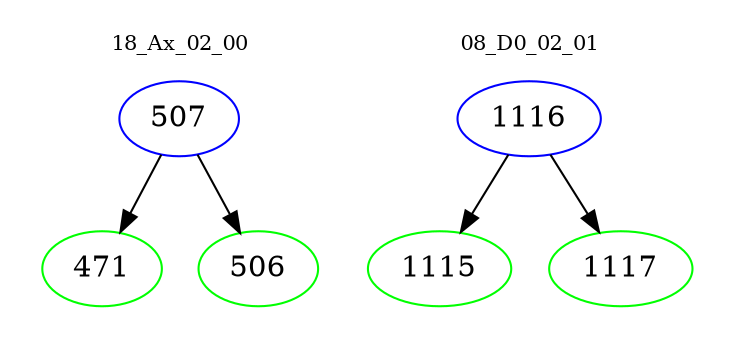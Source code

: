 digraph{
subgraph cluster_0 {
color = white
label = "18_Ax_02_00";
fontsize=10;
T0_507 [label="507", color="blue"]
T0_507 -> T0_471 [color="black"]
T0_471 [label="471", color="green"]
T0_507 -> T0_506 [color="black"]
T0_506 [label="506", color="green"]
}
subgraph cluster_1 {
color = white
label = "08_D0_02_01";
fontsize=10;
T1_1116 [label="1116", color="blue"]
T1_1116 -> T1_1115 [color="black"]
T1_1115 [label="1115", color="green"]
T1_1116 -> T1_1117 [color="black"]
T1_1117 [label="1117", color="green"]
}
}
